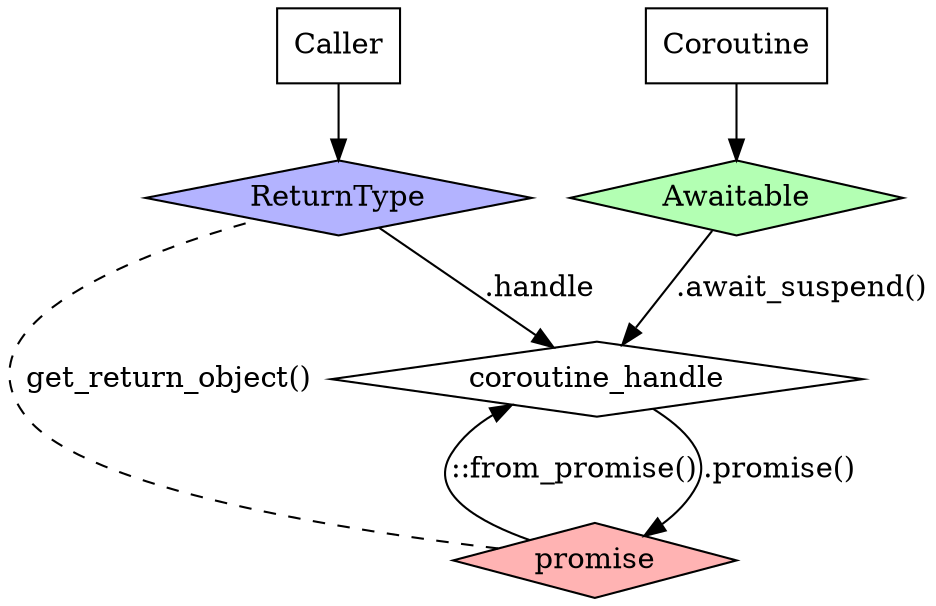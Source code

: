 digraph D {
  graph [ dpi = 300 ]; 

  main [shape=box, label="Caller"]
  f1 [shape=box, label="Coroutine"]
  ret [shape=diamond, label="ReturnType", fillcolor="#b3b3ff", style=filled]
  p [shape=diamond label="promise", fillcolor="#ffb3b3", style=filled]
  handle [shape=diamond label="coroutine_handle"]
  awaitable [shape=diamond label="Awaitable", fillcolor="#b3ffb3", style=filled]

  main -> ret
  f1 -> awaitable
  p -> handle [label = "::from_promise()", weight=1]
  handle -> p [label = ".promise()", weight=1]
  ret -> handle [label = ".handle"]
  awaitable -> handle [label = ".await_suspend()"]
  p -> ret [label ="get_return_object()", weight=0, arrowhead=none, style=dashed]
}
